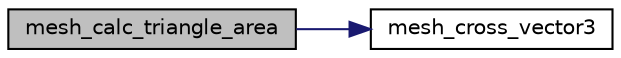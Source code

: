 digraph "mesh_calc_triangle_area"
{
  edge [fontname="Helvetica",fontsize="10",labelfontname="Helvetica",labelfontsize="10"];
  node [fontname="Helvetica",fontsize="10",shape=record];
  rankdir="LR";
  Node1 [label="mesh_calc_triangle_area",height=0.2,width=0.4,color="black", fillcolor="grey75", style="filled", fontcolor="black"];
  Node1 -> Node2 [color="midnightblue",fontsize="10",style="solid",fontname="Helvetica"];
  Node2 [label="mesh_cross_vector3",height=0.2,width=0.4,color="black", fillcolor="white", style="filled",URL="$meshcalc_8c.html#a0549a35b7d8e1eed4e896d172cff42ce",tooltip="Computes the cross product of two 3-d vectors. "];
}
